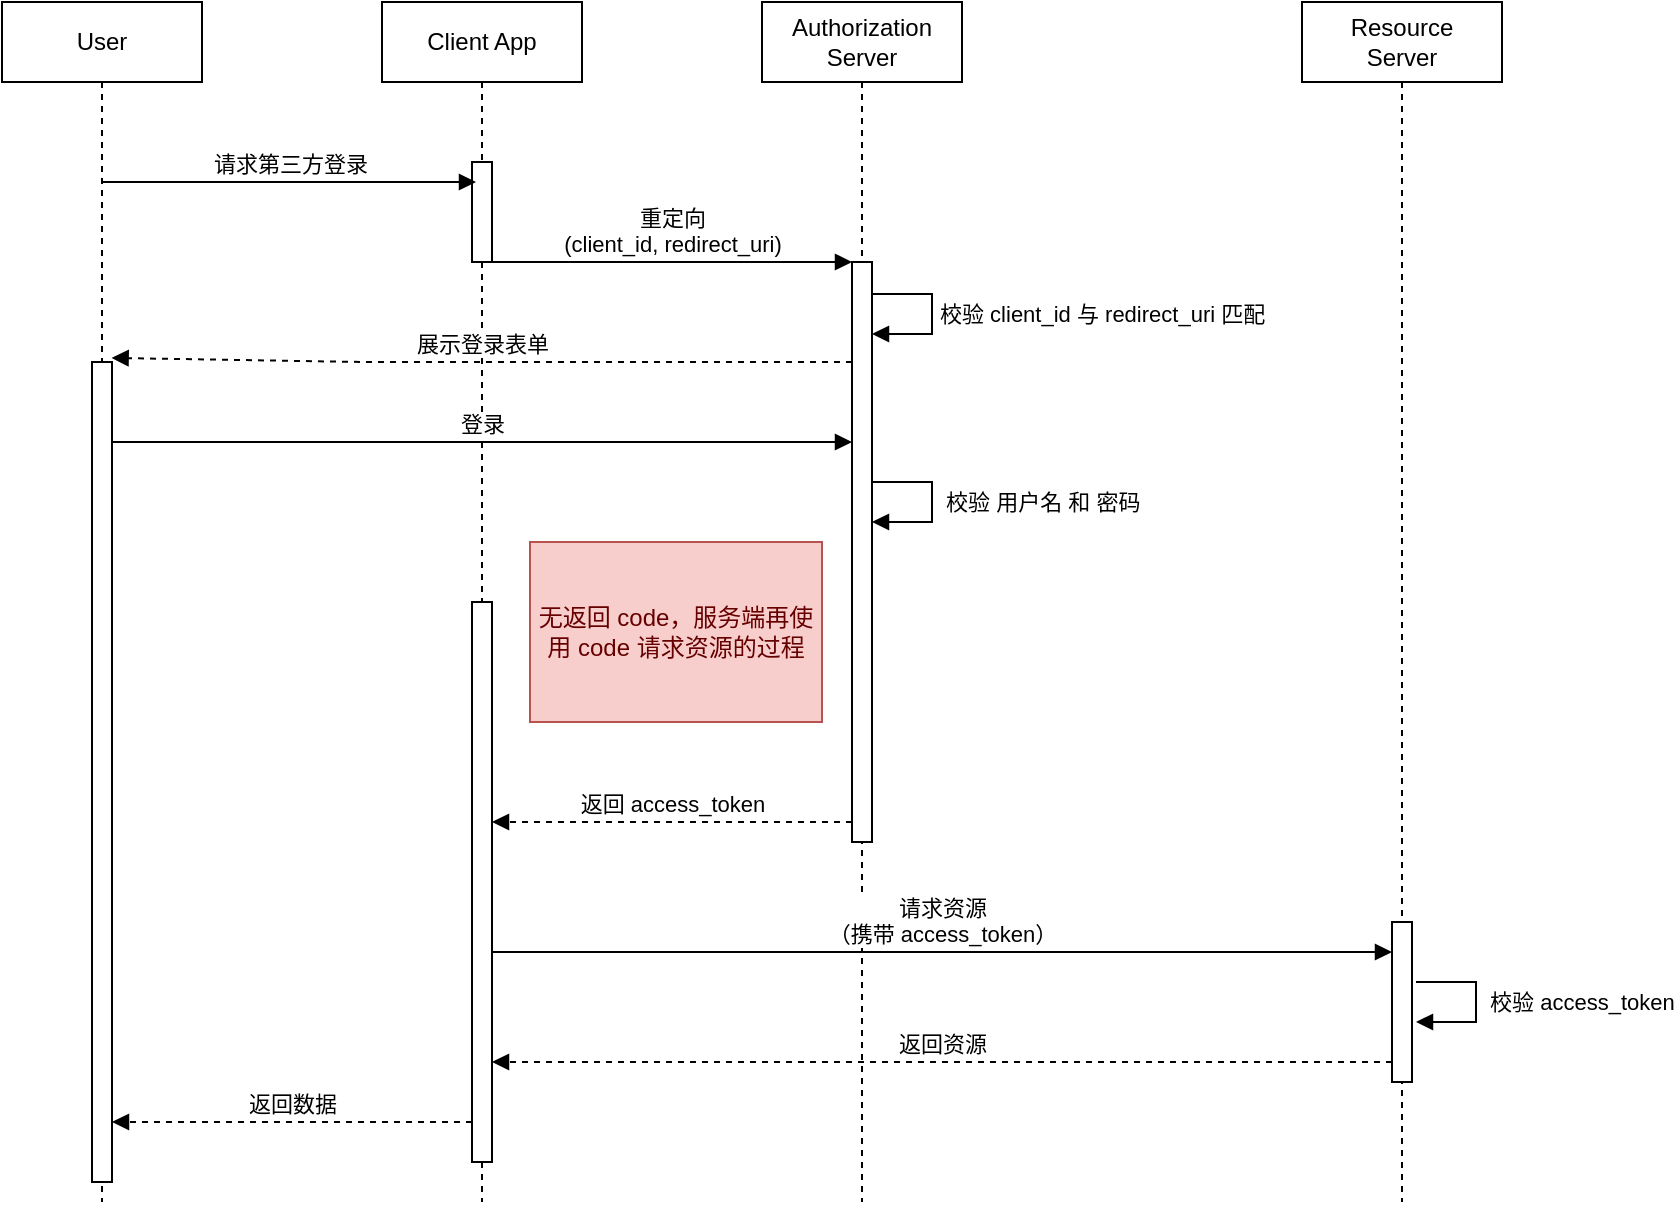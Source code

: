 <mxfile>
    <diagram id="asahRVXm402HO0iXxsYi" name="Page-1">
        <mxGraphModel dx="1582" dy="1148" grid="1" gridSize="10" guides="1" tooltips="1" connect="1" arrows="1" fold="1" page="1" pageScale="1" pageWidth="827" pageHeight="1169" math="0" shadow="0">
            <root>
                <mxCell id="0"/>
                <mxCell id="1" parent="0"/>
                <mxCell id="2" value="User" style="shape=umlLifeline;perimeter=lifelinePerimeter;whiteSpace=wrap;html=1;container=1;collapsible=0;recursiveResize=0;outlineConnect=0;" parent="1" vertex="1">
                    <mxGeometry x="90" y="110" width="100" height="600" as="geometry"/>
                </mxCell>
                <mxCell id="4" value="Client App" style="shape=umlLifeline;perimeter=lifelinePerimeter;whiteSpace=wrap;html=1;container=1;collapsible=0;recursiveResize=0;outlineConnect=0;" parent="1" vertex="1">
                    <mxGeometry x="280" y="110" width="100" height="600" as="geometry"/>
                </mxCell>
                <mxCell id="9" value="" style="html=1;points=[];perimeter=orthogonalPerimeter;" parent="4" vertex="1">
                    <mxGeometry x="45" y="80" width="10" height="50" as="geometry"/>
                </mxCell>
                <mxCell id="15" value="" style="html=1;points=[];perimeter=orthogonalPerimeter;" parent="4" vertex="1">
                    <mxGeometry x="-145" y="180" width="10" height="410" as="geometry"/>
                </mxCell>
                <mxCell id="22" value="" style="html=1;points=[];perimeter=orthogonalPerimeter;" parent="4" vertex="1">
                    <mxGeometry x="45" y="300" width="10" height="280" as="geometry"/>
                </mxCell>
                <mxCell id="34" value="返回数据" style="html=1;verticalAlign=bottom;endArrow=block;dashed=1;" parent="4" source="22" target="15" edge="1">
                    <mxGeometry width="80" relative="1" as="geometry">
                        <mxPoint x="10" y="570" as="sourcePoint"/>
                        <mxPoint x="-120" y="570" as="targetPoint"/>
                        <Array as="points">
                            <mxPoint x="-40" y="560"/>
                        </Array>
                    </mxGeometry>
                </mxCell>
                <mxCell id="5" value="Authorization Server" style="shape=umlLifeline;perimeter=lifelinePerimeter;whiteSpace=wrap;html=1;container=1;collapsible=0;recursiveResize=0;outlineConnect=0;" parent="1" vertex="1">
                    <mxGeometry x="470" y="110" width="100" height="600" as="geometry"/>
                </mxCell>
                <mxCell id="18" value="校验 client_id 与 redirect_uri 匹配" style="edgeStyle=orthogonalEdgeStyle;html=1;align=left;spacingLeft=2;endArrow=block;rounded=0;" parent="5" edge="1">
                    <mxGeometry relative="1" as="geometry">
                        <mxPoint x="55" y="146" as="sourcePoint"/>
                        <Array as="points">
                            <mxPoint x="85" y="146"/>
                        </Array>
                        <mxPoint x="55" y="166" as="targetPoint"/>
                    </mxGeometry>
                </mxCell>
                <mxCell id="8" value="Resource&lt;br&gt;Server" style="shape=umlLifeline;perimeter=lifelinePerimeter;whiteSpace=wrap;html=1;container=1;collapsible=0;recursiveResize=0;outlineConnect=0;" parent="1" vertex="1">
                    <mxGeometry x="740" y="110" width="100" height="600" as="geometry"/>
                </mxCell>
                <mxCell id="29" value="" style="html=1;points=[];perimeter=orthogonalPerimeter;" parent="8" vertex="1">
                    <mxGeometry x="45" y="460" width="10" height="80" as="geometry"/>
                </mxCell>
                <mxCell id="10" value="请求第三方登录" style="html=1;verticalAlign=bottom;endArrow=block;entryX=0.2;entryY=0.2;entryDx=0;entryDy=0;entryPerimeter=0;" parent="1" source="2" target="9" edge="1">
                    <mxGeometry width="80" relative="1" as="geometry">
                        <mxPoint x="180" y="200" as="sourcePoint"/>
                        <mxPoint x="260" y="200" as="targetPoint"/>
                    </mxGeometry>
                </mxCell>
                <mxCell id="12" value="" style="html=1;points=[];perimeter=orthogonalPerimeter;" parent="1" vertex="1">
                    <mxGeometry x="515" y="240" width="10" height="290" as="geometry"/>
                </mxCell>
                <mxCell id="14" value="重定向&lt;br&gt;(client_id, redirect_uri)" style="html=1;verticalAlign=bottom;endArrow=block;" parent="1" source="9" target="12" edge="1">
                    <mxGeometry width="80" relative="1" as="geometry">
                        <mxPoint x="350" y="230" as="sourcePoint"/>
                        <mxPoint x="414" y="230" as="targetPoint"/>
                        <Array as="points">
                            <mxPoint x="390" y="240"/>
                        </Array>
                    </mxGeometry>
                </mxCell>
                <mxCell id="16" value="展示登录表单" style="html=1;verticalAlign=bottom;endArrow=block;entryX=0.981;entryY=-0.005;entryDx=0;entryDy=0;entryPerimeter=0;dashed=1;" parent="1" source="12" target="15" edge="1">
                    <mxGeometry width="80" relative="1" as="geometry">
                        <mxPoint x="280" y="310" as="sourcePoint"/>
                        <mxPoint x="160" y="290" as="targetPoint"/>
                        <Array as="points">
                            <mxPoint x="270" y="290"/>
                        </Array>
                    </mxGeometry>
                </mxCell>
                <mxCell id="19" value="登录" style="html=1;verticalAlign=bottom;endArrow=block;" parent="1" source="15" target="12" edge="1">
                    <mxGeometry width="80" relative="1" as="geometry">
                        <mxPoint x="180" y="330" as="sourcePoint"/>
                        <mxPoint x="450" y="330" as="targetPoint"/>
                        <Array as="points">
                            <mxPoint x="327" y="330"/>
                        </Array>
                    </mxGeometry>
                </mxCell>
                <mxCell id="20" value="&amp;nbsp;校验 用户名 和 密码&amp;nbsp;" style="edgeStyle=orthogonalEdgeStyle;html=1;align=left;spacingLeft=2;endArrow=block;rounded=0;" parent="1" edge="1">
                    <mxGeometry relative="1" as="geometry">
                        <mxPoint x="525" y="350" as="sourcePoint"/>
                        <Array as="points">
                            <mxPoint x="555" y="350"/>
                        </Array>
                        <mxPoint x="525" y="370" as="targetPoint"/>
                    </mxGeometry>
                </mxCell>
                <mxCell id="27" value="返回 access_token" style="html=1;verticalAlign=bottom;endArrow=block;dashed=1;" parent="1" edge="1">
                    <mxGeometry width="80" relative="1" as="geometry">
                        <mxPoint x="515" y="520" as="sourcePoint"/>
                        <mxPoint x="335" y="520" as="targetPoint"/>
                        <Array as="points">
                            <mxPoint x="460" y="520"/>
                        </Array>
                    </mxGeometry>
                </mxCell>
                <mxCell id="30" value="请求资源&lt;br&gt;（携带 access_token）" style="html=1;verticalAlign=bottom;endArrow=block;" parent="1" target="29" edge="1">
                    <mxGeometry width="80" relative="1" as="geometry">
                        <mxPoint x="335" y="585" as="sourcePoint"/>
                        <mxPoint x="515" y="585" as="targetPoint"/>
                        <Array as="points">
                            <mxPoint x="390" y="585"/>
                        </Array>
                    </mxGeometry>
                </mxCell>
                <mxCell id="31" value="&amp;nbsp;校验 access_token" style="edgeStyle=orthogonalEdgeStyle;html=1;align=left;spacingLeft=2;endArrow=block;rounded=0;" parent="1" edge="1">
                    <mxGeometry relative="1" as="geometry">
                        <mxPoint x="797" y="600" as="sourcePoint"/>
                        <Array as="points">
                            <mxPoint x="827" y="600"/>
                        </Array>
                        <mxPoint x="797" y="620" as="targetPoint"/>
                    </mxGeometry>
                </mxCell>
                <mxCell id="32" value="返回资源" style="html=1;verticalAlign=bottom;endArrow=block;dashed=1;" parent="1" source="29" target="22" edge="1">
                    <mxGeometry width="80" relative="1" as="geometry">
                        <mxPoint x="770" y="640" as="sourcePoint"/>
                        <mxPoint x="340" y="640" as="targetPoint"/>
                        <Array as="points">
                            <mxPoint x="715" y="640"/>
                        </Array>
                    </mxGeometry>
                </mxCell>
                <mxCell id="38" value="无返回 code，服务端再使用 code 请求资源的过程" style="rounded=0;whiteSpace=wrap;html=1;fillColor=#f8cecc;strokeColor=#b85450;fontColor=#660000;" vertex="1" parent="1">
                    <mxGeometry x="354" y="380" width="146" height="90" as="geometry"/>
                </mxCell>
            </root>
        </mxGraphModel>
    </diagram>
</mxfile>